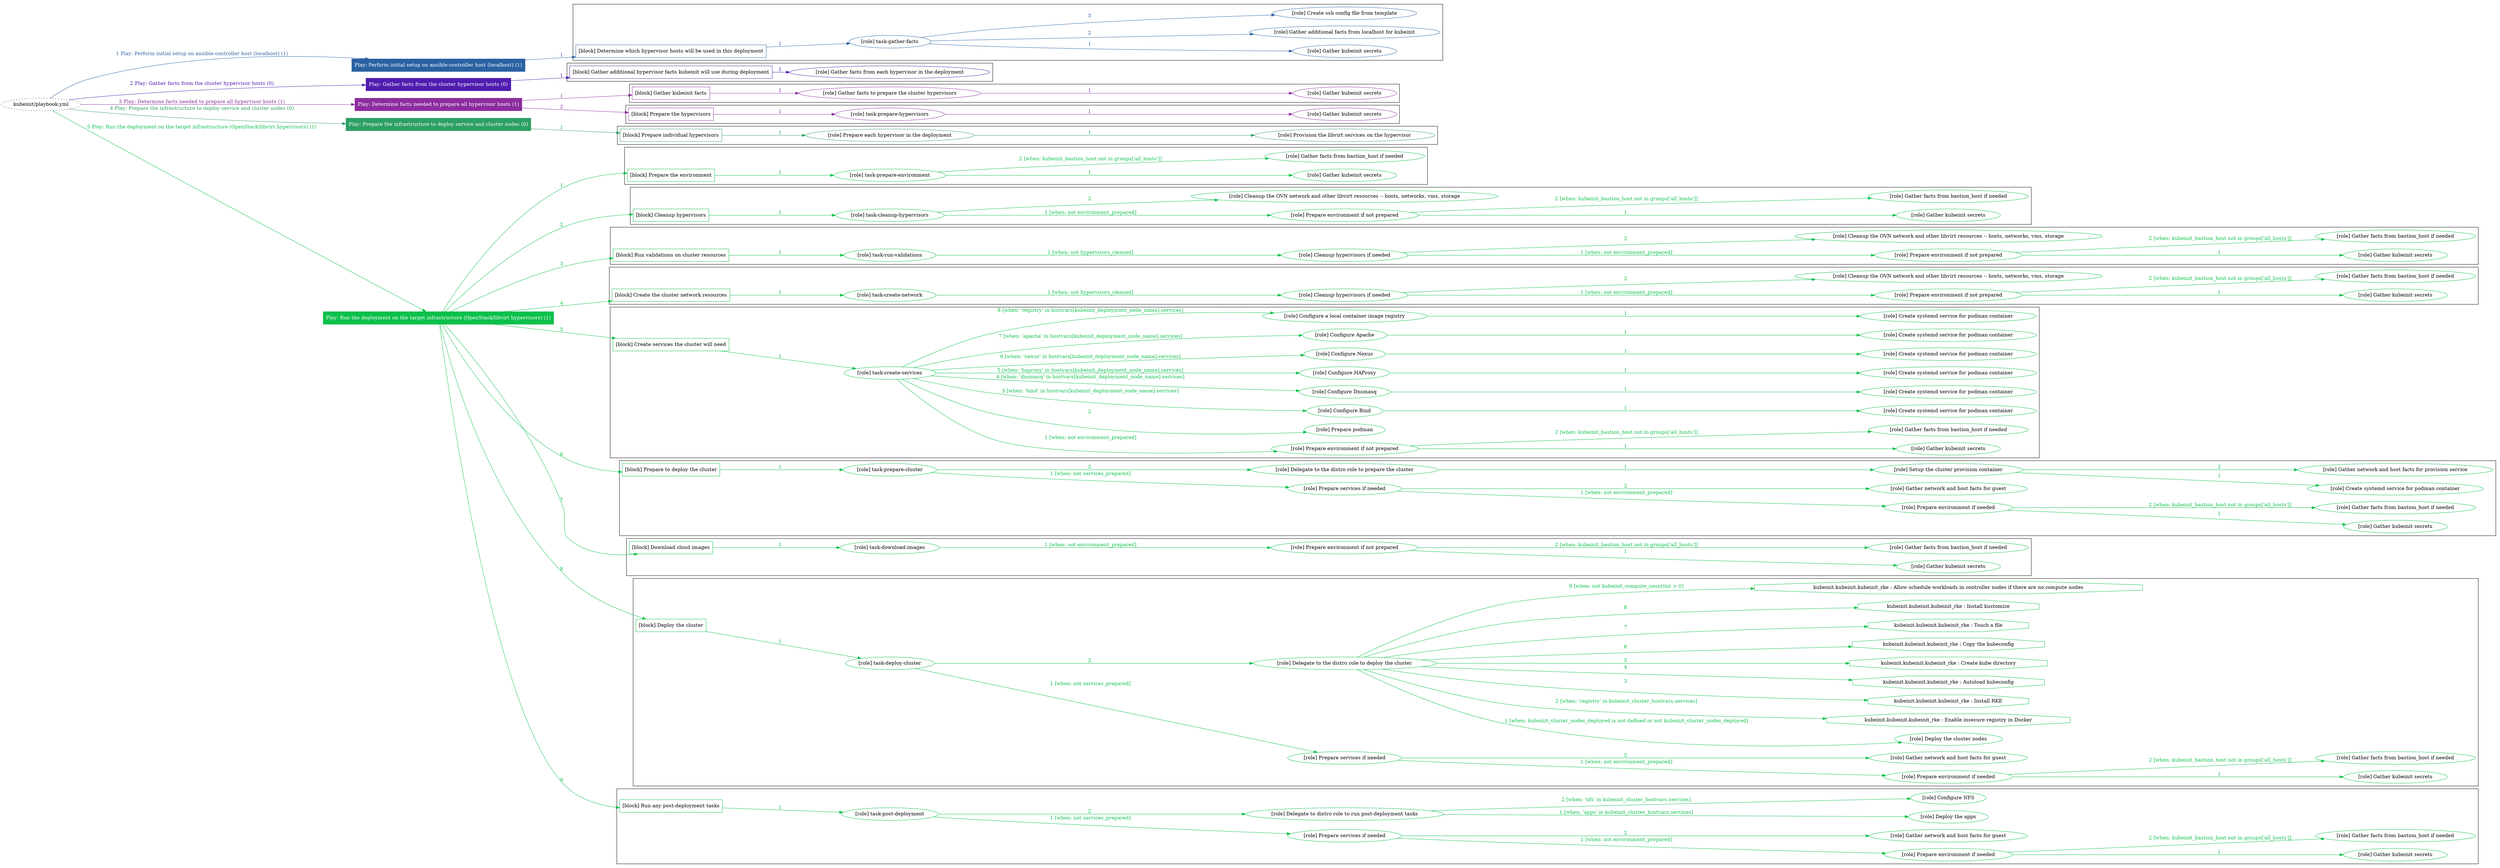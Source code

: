 digraph {
	graph [concentrate=true ordering=in rankdir=LR ratio=fill]
	edge [esep=5 sep=10]
	"kubeinit/playbook.yml" [URL="/home/runner/work/kubeinit/kubeinit/kubeinit/playbook.yml" id=playbook_580714ff style=dotted]
	"kubeinit/playbook.yml" -> play_2131edae [label="1 Play: Perform initial setup on ansible-controller host (localhost) (1)" color="#2a61a2" fontcolor="#2a61a2" id=edge_play_2131edae labeltooltip="1 Play: Perform initial setup on ansible-controller host (localhost) (1)" tooltip="1 Play: Perform initial setup on ansible-controller host (localhost) (1)"]
	subgraph "Play: Perform initial setup on ansible-controller host (localhost) (1)" {
		play_2131edae [label="Play: Perform initial setup on ansible-controller host (localhost) (1)" URL="/home/runner/work/kubeinit/kubeinit/kubeinit/playbook.yml" color="#2a61a2" fontcolor="#ffffff" id=play_2131edae shape=box style=filled tooltip=localhost]
		play_2131edae -> block_524278af [label=1 color="#2a61a2" fontcolor="#2a61a2" id=edge_block_524278af labeltooltip=1 tooltip=1]
		subgraph cluster_block_524278af {
			block_524278af [label="[block] Determine which hypervisor hosts will be used in this deployment" URL="/home/runner/work/kubeinit/kubeinit/kubeinit/playbook.yml" color="#2a61a2" id=block_524278af labeltooltip="Determine which hypervisor hosts will be used in this deployment" shape=box tooltip="Determine which hypervisor hosts will be used in this deployment"]
			block_524278af -> role_98d956e7 [label="1 " color="#2a61a2" fontcolor="#2a61a2" id=edge_role_98d956e7 labeltooltip="1 " tooltip="1 "]
			subgraph "task-gather-facts" {
				role_98d956e7 [label="[role] task-gather-facts" URL="/home/runner/work/kubeinit/kubeinit/kubeinit/playbook.yml" color="#2a61a2" id=role_98d956e7 tooltip="task-gather-facts"]
				role_98d956e7 -> role_c5214b48 [label="1 " color="#2a61a2" fontcolor="#2a61a2" id=edge_role_c5214b48 labeltooltip="1 " tooltip="1 "]
				subgraph "Gather kubeinit secrets" {
					role_c5214b48 [label="[role] Gather kubeinit secrets" URL="/home/runner/.ansible/collections/ansible_collections/kubeinit/kubeinit/roles/kubeinit_prepare/tasks/build_hypervisors_group.yml" color="#2a61a2" id=role_c5214b48 tooltip="Gather kubeinit secrets"]
				}
				role_98d956e7 -> role_f65c37a0 [label="2 " color="#2a61a2" fontcolor="#2a61a2" id=edge_role_f65c37a0 labeltooltip="2 " tooltip="2 "]
				subgraph "Gather additional facts from localhost for kubeinit" {
					role_f65c37a0 [label="[role] Gather additional facts from localhost for kubeinit" URL="/home/runner/.ansible/collections/ansible_collections/kubeinit/kubeinit/roles/kubeinit_prepare/tasks/build_hypervisors_group.yml" color="#2a61a2" id=role_f65c37a0 tooltip="Gather additional facts from localhost for kubeinit"]
				}
				role_98d956e7 -> role_894dfb63 [label="3 " color="#2a61a2" fontcolor="#2a61a2" id=edge_role_894dfb63 labeltooltip="3 " tooltip="3 "]
				subgraph "Create ssh config file from template" {
					role_894dfb63 [label="[role] Create ssh config file from template" URL="/home/runner/.ansible/collections/ansible_collections/kubeinit/kubeinit/roles/kubeinit_prepare/tasks/build_hypervisors_group.yml" color="#2a61a2" id=role_894dfb63 tooltip="Create ssh config file from template"]
				}
			}
		}
	}
	"kubeinit/playbook.yml" -> play_a27fa91d [label="2 Play: Gather facts from the cluster hypervisor hosts (0)" color="#4f1cb0" fontcolor="#4f1cb0" id=edge_play_a27fa91d labeltooltip="2 Play: Gather facts from the cluster hypervisor hosts (0)" tooltip="2 Play: Gather facts from the cluster hypervisor hosts (0)"]
	subgraph "Play: Gather facts from the cluster hypervisor hosts (0)" {
		play_a27fa91d [label="Play: Gather facts from the cluster hypervisor hosts (0)" URL="/home/runner/work/kubeinit/kubeinit/kubeinit/playbook.yml" color="#4f1cb0" fontcolor="#ffffff" id=play_a27fa91d shape=box style=filled tooltip="Play: Gather facts from the cluster hypervisor hosts (0)"]
		play_a27fa91d -> block_d4943483 [label=1 color="#4f1cb0" fontcolor="#4f1cb0" id=edge_block_d4943483 labeltooltip=1 tooltip=1]
		subgraph cluster_block_d4943483 {
			block_d4943483 [label="[block] Gather additional hypervisor facts kubeinit will use during deployment" URL="/home/runner/work/kubeinit/kubeinit/kubeinit/playbook.yml" color="#4f1cb0" id=block_d4943483 labeltooltip="Gather additional hypervisor facts kubeinit will use during deployment" shape=box tooltip="Gather additional hypervisor facts kubeinit will use during deployment"]
			block_d4943483 -> role_b5863803 [label="1 " color="#4f1cb0" fontcolor="#4f1cb0" id=edge_role_b5863803 labeltooltip="1 " tooltip="1 "]
			subgraph "Gather facts from each hypervisor in the deployment" {
				role_b5863803 [label="[role] Gather facts from each hypervisor in the deployment" URL="/home/runner/work/kubeinit/kubeinit/kubeinit/playbook.yml" color="#4f1cb0" id=role_b5863803 tooltip="Gather facts from each hypervisor in the deployment"]
			}
		}
	}
	"kubeinit/playbook.yml" -> play_b300adf3 [label="3 Play: Determine facts needed to prepare all hypervisor hosts (1)" color="#8c2d9f" fontcolor="#8c2d9f" id=edge_play_b300adf3 labeltooltip="3 Play: Determine facts needed to prepare all hypervisor hosts (1)" tooltip="3 Play: Determine facts needed to prepare all hypervisor hosts (1)"]
	subgraph "Play: Determine facts needed to prepare all hypervisor hosts (1)" {
		play_b300adf3 [label="Play: Determine facts needed to prepare all hypervisor hosts (1)" URL="/home/runner/work/kubeinit/kubeinit/kubeinit/playbook.yml" color="#8c2d9f" fontcolor="#ffffff" id=play_b300adf3 shape=box style=filled tooltip=localhost]
		play_b300adf3 -> block_90844f91 [label=1 color="#8c2d9f" fontcolor="#8c2d9f" id=edge_block_90844f91 labeltooltip=1 tooltip=1]
		subgraph cluster_block_90844f91 {
			block_90844f91 [label="[block] Gather kubeinit facts" URL="/home/runner/work/kubeinit/kubeinit/kubeinit/playbook.yml" color="#8c2d9f" id=block_90844f91 labeltooltip="Gather kubeinit facts" shape=box tooltip="Gather kubeinit facts"]
			block_90844f91 -> role_7bd4c366 [label="1 " color="#8c2d9f" fontcolor="#8c2d9f" id=edge_role_7bd4c366 labeltooltip="1 " tooltip="1 "]
			subgraph "Gather facts to prepare the cluster hypervisors" {
				role_7bd4c366 [label="[role] Gather facts to prepare the cluster hypervisors" URL="/home/runner/work/kubeinit/kubeinit/kubeinit/playbook.yml" color="#8c2d9f" id=role_7bd4c366 tooltip="Gather facts to prepare the cluster hypervisors"]
				role_7bd4c366 -> role_cee97e4e [label="1 " color="#8c2d9f" fontcolor="#8c2d9f" id=edge_role_cee97e4e labeltooltip="1 " tooltip="1 "]
				subgraph "Gather kubeinit secrets" {
					role_cee97e4e [label="[role] Gather kubeinit secrets" URL="/home/runner/.ansible/collections/ansible_collections/kubeinit/kubeinit/roles/kubeinit_prepare/tasks/gather_kubeinit_facts.yml" color="#8c2d9f" id=role_cee97e4e tooltip="Gather kubeinit secrets"]
				}
			}
		}
		play_b300adf3 -> block_e4b188c9 [label=2 color="#8c2d9f" fontcolor="#8c2d9f" id=edge_block_e4b188c9 labeltooltip=2 tooltip=2]
		subgraph cluster_block_e4b188c9 {
			block_e4b188c9 [label="[block] Prepare the hypervisors" URL="/home/runner/work/kubeinit/kubeinit/kubeinit/playbook.yml" color="#8c2d9f" id=block_e4b188c9 labeltooltip="Prepare the hypervisors" shape=box tooltip="Prepare the hypervisors"]
			block_e4b188c9 -> role_062d67d3 [label="1 " color="#8c2d9f" fontcolor="#8c2d9f" id=edge_role_062d67d3 labeltooltip="1 " tooltip="1 "]
			subgraph "task-prepare-hypervisors" {
				role_062d67d3 [label="[role] task-prepare-hypervisors" URL="/home/runner/work/kubeinit/kubeinit/kubeinit/playbook.yml" color="#8c2d9f" id=role_062d67d3 tooltip="task-prepare-hypervisors"]
				role_062d67d3 -> role_3f1d872f [label="1 " color="#8c2d9f" fontcolor="#8c2d9f" id=edge_role_3f1d872f labeltooltip="1 " tooltip="1 "]
				subgraph "Gather kubeinit secrets" {
					role_3f1d872f [label="[role] Gather kubeinit secrets" URL="/home/runner/.ansible/collections/ansible_collections/kubeinit/kubeinit/roles/kubeinit_prepare/tasks/gather_kubeinit_facts.yml" color="#8c2d9f" id=role_3f1d872f tooltip="Gather kubeinit secrets"]
				}
			}
		}
	}
	"kubeinit/playbook.yml" -> play_a197ba9e [label="4 Play: Prepare the infrastructure to deploy service and cluster nodes (0)" color="#2d9f65" fontcolor="#2d9f65" id=edge_play_a197ba9e labeltooltip="4 Play: Prepare the infrastructure to deploy service and cluster nodes (0)" tooltip="4 Play: Prepare the infrastructure to deploy service and cluster nodes (0)"]
	subgraph "Play: Prepare the infrastructure to deploy service and cluster nodes (0)" {
		play_a197ba9e [label="Play: Prepare the infrastructure to deploy service and cluster nodes (0)" URL="/home/runner/work/kubeinit/kubeinit/kubeinit/playbook.yml" color="#2d9f65" fontcolor="#ffffff" id=play_a197ba9e shape=box style=filled tooltip="Play: Prepare the infrastructure to deploy service and cluster nodes (0)"]
		play_a197ba9e -> block_1fd2b90b [label=1 color="#2d9f65" fontcolor="#2d9f65" id=edge_block_1fd2b90b labeltooltip=1 tooltip=1]
		subgraph cluster_block_1fd2b90b {
			block_1fd2b90b [label="[block] Prepare individual hypervisors" URL="/home/runner/work/kubeinit/kubeinit/kubeinit/playbook.yml" color="#2d9f65" id=block_1fd2b90b labeltooltip="Prepare individual hypervisors" shape=box tooltip="Prepare individual hypervisors"]
			block_1fd2b90b -> role_e323b786 [label="1 " color="#2d9f65" fontcolor="#2d9f65" id=edge_role_e323b786 labeltooltip="1 " tooltip="1 "]
			subgraph "Prepare each hypervisor in the deployment" {
				role_e323b786 [label="[role] Prepare each hypervisor in the deployment" URL="/home/runner/work/kubeinit/kubeinit/kubeinit/playbook.yml" color="#2d9f65" id=role_e323b786 tooltip="Prepare each hypervisor in the deployment"]
				role_e323b786 -> role_ff89f43c [label="1 " color="#2d9f65" fontcolor="#2d9f65" id=edge_role_ff89f43c labeltooltip="1 " tooltip="1 "]
				subgraph "Provision the libvirt services on the hypervisor" {
					role_ff89f43c [label="[role] Provision the libvirt services on the hypervisor" URL="/home/runner/.ansible/collections/ansible_collections/kubeinit/kubeinit/roles/kubeinit_prepare/tasks/prepare_hypervisor.yml" color="#2d9f65" id=role_ff89f43c tooltip="Provision the libvirt services on the hypervisor"]
				}
			}
		}
	}
	"kubeinit/playbook.yml" -> play_9f1c773a [label="5 Play: Run the deployment on the target infrastructure (OpenStack/libvirt hypervisors) (1)" color="#0cc04b" fontcolor="#0cc04b" id=edge_play_9f1c773a labeltooltip="5 Play: Run the deployment on the target infrastructure (OpenStack/libvirt hypervisors) (1)" tooltip="5 Play: Run the deployment on the target infrastructure (OpenStack/libvirt hypervisors) (1)"]
	subgraph "Play: Run the deployment on the target infrastructure (OpenStack/libvirt hypervisors) (1)" {
		play_9f1c773a [label="Play: Run the deployment on the target infrastructure (OpenStack/libvirt hypervisors) (1)" URL="/home/runner/work/kubeinit/kubeinit/kubeinit/playbook.yml" color="#0cc04b" fontcolor="#ffffff" id=play_9f1c773a shape=box style=filled tooltip=localhost]
		play_9f1c773a -> block_8b4f8d04 [label=1 color="#0cc04b" fontcolor="#0cc04b" id=edge_block_8b4f8d04 labeltooltip=1 tooltip=1]
		subgraph cluster_block_8b4f8d04 {
			block_8b4f8d04 [label="[block] Prepare the environment" URL="/home/runner/work/kubeinit/kubeinit/kubeinit/playbook.yml" color="#0cc04b" id=block_8b4f8d04 labeltooltip="Prepare the environment" shape=box tooltip="Prepare the environment"]
			block_8b4f8d04 -> role_6588d30e [label="1 " color="#0cc04b" fontcolor="#0cc04b" id=edge_role_6588d30e labeltooltip="1 " tooltip="1 "]
			subgraph "task-prepare-environment" {
				role_6588d30e [label="[role] task-prepare-environment" URL="/home/runner/work/kubeinit/kubeinit/kubeinit/playbook.yml" color="#0cc04b" id=role_6588d30e tooltip="task-prepare-environment"]
				role_6588d30e -> role_1d4ead82 [label="1 " color="#0cc04b" fontcolor="#0cc04b" id=edge_role_1d4ead82 labeltooltip="1 " tooltip="1 "]
				subgraph "Gather kubeinit secrets" {
					role_1d4ead82 [label="[role] Gather kubeinit secrets" URL="/home/runner/.ansible/collections/ansible_collections/kubeinit/kubeinit/roles/kubeinit_prepare/tasks/gather_kubeinit_facts.yml" color="#0cc04b" id=role_1d4ead82 tooltip="Gather kubeinit secrets"]
				}
				role_6588d30e -> role_f452d690 [label="2 [when: kubeinit_bastion_host not in groups['all_hosts']]" color="#0cc04b" fontcolor="#0cc04b" id=edge_role_f452d690 labeltooltip="2 [when: kubeinit_bastion_host not in groups['all_hosts']]" tooltip="2 [when: kubeinit_bastion_host not in groups['all_hosts']]"]
				subgraph "Gather facts from bastion_host if needed" {
					role_f452d690 [label="[role] Gather facts from bastion_host if needed" URL="/home/runner/.ansible/collections/ansible_collections/kubeinit/kubeinit/roles/kubeinit_prepare/tasks/main.yml" color="#0cc04b" id=role_f452d690 tooltip="Gather facts from bastion_host if needed"]
				}
			}
		}
		play_9f1c773a -> block_1eebd03d [label=2 color="#0cc04b" fontcolor="#0cc04b" id=edge_block_1eebd03d labeltooltip=2 tooltip=2]
		subgraph cluster_block_1eebd03d {
			block_1eebd03d [label="[block] Cleanup hypervisors" URL="/home/runner/work/kubeinit/kubeinit/kubeinit/playbook.yml" color="#0cc04b" id=block_1eebd03d labeltooltip="Cleanup hypervisors" shape=box tooltip="Cleanup hypervisors"]
			block_1eebd03d -> role_ea92c561 [label="1 " color="#0cc04b" fontcolor="#0cc04b" id=edge_role_ea92c561 labeltooltip="1 " tooltip="1 "]
			subgraph "task-cleanup-hypervisors" {
				role_ea92c561 [label="[role] task-cleanup-hypervisors" URL="/home/runner/work/kubeinit/kubeinit/kubeinit/playbook.yml" color="#0cc04b" id=role_ea92c561 tooltip="task-cleanup-hypervisors"]
				role_ea92c561 -> role_505b1e59 [label="1 [when: not environment_prepared]" color="#0cc04b" fontcolor="#0cc04b" id=edge_role_505b1e59 labeltooltip="1 [when: not environment_prepared]" tooltip="1 [when: not environment_prepared]"]
				subgraph "Prepare environment if not prepared" {
					role_505b1e59 [label="[role] Prepare environment if not prepared" URL="/home/runner/.ansible/collections/ansible_collections/kubeinit/kubeinit/roles/kubeinit_libvirt/tasks/cleanup_hypervisors.yml" color="#0cc04b" id=role_505b1e59 tooltip="Prepare environment if not prepared"]
					role_505b1e59 -> role_2ac67d95 [label="1 " color="#0cc04b" fontcolor="#0cc04b" id=edge_role_2ac67d95 labeltooltip="1 " tooltip="1 "]
					subgraph "Gather kubeinit secrets" {
						role_2ac67d95 [label="[role] Gather kubeinit secrets" URL="/home/runner/.ansible/collections/ansible_collections/kubeinit/kubeinit/roles/kubeinit_prepare/tasks/gather_kubeinit_facts.yml" color="#0cc04b" id=role_2ac67d95 tooltip="Gather kubeinit secrets"]
					}
					role_505b1e59 -> role_e3ab605e [label="2 [when: kubeinit_bastion_host not in groups['all_hosts']]" color="#0cc04b" fontcolor="#0cc04b" id=edge_role_e3ab605e labeltooltip="2 [when: kubeinit_bastion_host not in groups['all_hosts']]" tooltip="2 [when: kubeinit_bastion_host not in groups['all_hosts']]"]
					subgraph "Gather facts from bastion_host if needed" {
						role_e3ab605e [label="[role] Gather facts from bastion_host if needed" URL="/home/runner/.ansible/collections/ansible_collections/kubeinit/kubeinit/roles/kubeinit_prepare/tasks/main.yml" color="#0cc04b" id=role_e3ab605e tooltip="Gather facts from bastion_host if needed"]
					}
				}
				role_ea92c561 -> role_bc40fa3b [label="2 " color="#0cc04b" fontcolor="#0cc04b" id=edge_role_bc40fa3b labeltooltip="2 " tooltip="2 "]
				subgraph "Cleanup the OVN network and other libvirt resources -- hosts, networks, vms, storage" {
					role_bc40fa3b [label="[role] Cleanup the OVN network and other libvirt resources -- hosts, networks, vms, storage" URL="/home/runner/.ansible/collections/ansible_collections/kubeinit/kubeinit/roles/kubeinit_libvirt/tasks/cleanup_hypervisors.yml" color="#0cc04b" id=role_bc40fa3b tooltip="Cleanup the OVN network and other libvirt resources -- hosts, networks, vms, storage"]
				}
			}
		}
		play_9f1c773a -> block_6ba6f543 [label=3 color="#0cc04b" fontcolor="#0cc04b" id=edge_block_6ba6f543 labeltooltip=3 tooltip=3]
		subgraph cluster_block_6ba6f543 {
			block_6ba6f543 [label="[block] Run validations on cluster resources" URL="/home/runner/work/kubeinit/kubeinit/kubeinit/playbook.yml" color="#0cc04b" id=block_6ba6f543 labeltooltip="Run validations on cluster resources" shape=box tooltip="Run validations on cluster resources"]
			block_6ba6f543 -> role_c2b302bc [label="1 " color="#0cc04b" fontcolor="#0cc04b" id=edge_role_c2b302bc labeltooltip="1 " tooltip="1 "]
			subgraph "task-run-validations" {
				role_c2b302bc [label="[role] task-run-validations" URL="/home/runner/work/kubeinit/kubeinit/kubeinit/playbook.yml" color="#0cc04b" id=role_c2b302bc tooltip="task-run-validations"]
				role_c2b302bc -> role_82c0d836 [label="1 [when: not hypervisors_cleaned]" color="#0cc04b" fontcolor="#0cc04b" id=edge_role_82c0d836 labeltooltip="1 [when: not hypervisors_cleaned]" tooltip="1 [when: not hypervisors_cleaned]"]
				subgraph "Cleanup hypervisors if needed" {
					role_82c0d836 [label="[role] Cleanup hypervisors if needed" URL="/home/runner/.ansible/collections/ansible_collections/kubeinit/kubeinit/roles/kubeinit_validations/tasks/main.yml" color="#0cc04b" id=role_82c0d836 tooltip="Cleanup hypervisors if needed"]
					role_82c0d836 -> role_ba88bc55 [label="1 [when: not environment_prepared]" color="#0cc04b" fontcolor="#0cc04b" id=edge_role_ba88bc55 labeltooltip="1 [when: not environment_prepared]" tooltip="1 [when: not environment_prepared]"]
					subgraph "Prepare environment if not prepared" {
						role_ba88bc55 [label="[role] Prepare environment if not prepared" URL="/home/runner/.ansible/collections/ansible_collections/kubeinit/kubeinit/roles/kubeinit_libvirt/tasks/cleanup_hypervisors.yml" color="#0cc04b" id=role_ba88bc55 tooltip="Prepare environment if not prepared"]
						role_ba88bc55 -> role_2a0f95d2 [label="1 " color="#0cc04b" fontcolor="#0cc04b" id=edge_role_2a0f95d2 labeltooltip="1 " tooltip="1 "]
						subgraph "Gather kubeinit secrets" {
							role_2a0f95d2 [label="[role] Gather kubeinit secrets" URL="/home/runner/.ansible/collections/ansible_collections/kubeinit/kubeinit/roles/kubeinit_prepare/tasks/gather_kubeinit_facts.yml" color="#0cc04b" id=role_2a0f95d2 tooltip="Gather kubeinit secrets"]
						}
						role_ba88bc55 -> role_8c1e3d1c [label="2 [when: kubeinit_bastion_host not in groups['all_hosts']]" color="#0cc04b" fontcolor="#0cc04b" id=edge_role_8c1e3d1c labeltooltip="2 [when: kubeinit_bastion_host not in groups['all_hosts']]" tooltip="2 [when: kubeinit_bastion_host not in groups['all_hosts']]"]
						subgraph "Gather facts from bastion_host if needed" {
							role_8c1e3d1c [label="[role] Gather facts from bastion_host if needed" URL="/home/runner/.ansible/collections/ansible_collections/kubeinit/kubeinit/roles/kubeinit_prepare/tasks/main.yml" color="#0cc04b" id=role_8c1e3d1c tooltip="Gather facts from bastion_host if needed"]
						}
					}
					role_82c0d836 -> role_8cd723ac [label="2 " color="#0cc04b" fontcolor="#0cc04b" id=edge_role_8cd723ac labeltooltip="2 " tooltip="2 "]
					subgraph "Cleanup the OVN network and other libvirt resources -- hosts, networks, vms, storage" {
						role_8cd723ac [label="[role] Cleanup the OVN network and other libvirt resources -- hosts, networks, vms, storage" URL="/home/runner/.ansible/collections/ansible_collections/kubeinit/kubeinit/roles/kubeinit_libvirt/tasks/cleanup_hypervisors.yml" color="#0cc04b" id=role_8cd723ac tooltip="Cleanup the OVN network and other libvirt resources -- hosts, networks, vms, storage"]
					}
				}
			}
		}
		play_9f1c773a -> block_91b6b9cd [label=4 color="#0cc04b" fontcolor="#0cc04b" id=edge_block_91b6b9cd labeltooltip=4 tooltip=4]
		subgraph cluster_block_91b6b9cd {
			block_91b6b9cd [label="[block] Create the cluster network resources" URL="/home/runner/work/kubeinit/kubeinit/kubeinit/playbook.yml" color="#0cc04b" id=block_91b6b9cd labeltooltip="Create the cluster network resources" shape=box tooltip="Create the cluster network resources"]
			block_91b6b9cd -> role_8cb7edf4 [label="1 " color="#0cc04b" fontcolor="#0cc04b" id=edge_role_8cb7edf4 labeltooltip="1 " tooltip="1 "]
			subgraph "task-create-network" {
				role_8cb7edf4 [label="[role] task-create-network" URL="/home/runner/work/kubeinit/kubeinit/kubeinit/playbook.yml" color="#0cc04b" id=role_8cb7edf4 tooltip="task-create-network"]
				role_8cb7edf4 -> role_4d97fbe4 [label="1 [when: not hypervisors_cleaned]" color="#0cc04b" fontcolor="#0cc04b" id=edge_role_4d97fbe4 labeltooltip="1 [when: not hypervisors_cleaned]" tooltip="1 [when: not hypervisors_cleaned]"]
				subgraph "Cleanup hypervisors if needed" {
					role_4d97fbe4 [label="[role] Cleanup hypervisors if needed" URL="/home/runner/.ansible/collections/ansible_collections/kubeinit/kubeinit/roles/kubeinit_libvirt/tasks/create_network.yml" color="#0cc04b" id=role_4d97fbe4 tooltip="Cleanup hypervisors if needed"]
					role_4d97fbe4 -> role_f0ff8a17 [label="1 [when: not environment_prepared]" color="#0cc04b" fontcolor="#0cc04b" id=edge_role_f0ff8a17 labeltooltip="1 [when: not environment_prepared]" tooltip="1 [when: not environment_prepared]"]
					subgraph "Prepare environment if not prepared" {
						role_f0ff8a17 [label="[role] Prepare environment if not prepared" URL="/home/runner/.ansible/collections/ansible_collections/kubeinit/kubeinit/roles/kubeinit_libvirt/tasks/cleanup_hypervisors.yml" color="#0cc04b" id=role_f0ff8a17 tooltip="Prepare environment if not prepared"]
						role_f0ff8a17 -> role_d1447d18 [label="1 " color="#0cc04b" fontcolor="#0cc04b" id=edge_role_d1447d18 labeltooltip="1 " tooltip="1 "]
						subgraph "Gather kubeinit secrets" {
							role_d1447d18 [label="[role] Gather kubeinit secrets" URL="/home/runner/.ansible/collections/ansible_collections/kubeinit/kubeinit/roles/kubeinit_prepare/tasks/gather_kubeinit_facts.yml" color="#0cc04b" id=role_d1447d18 tooltip="Gather kubeinit secrets"]
						}
						role_f0ff8a17 -> role_2def387e [label="2 [when: kubeinit_bastion_host not in groups['all_hosts']]" color="#0cc04b" fontcolor="#0cc04b" id=edge_role_2def387e labeltooltip="2 [when: kubeinit_bastion_host not in groups['all_hosts']]" tooltip="2 [when: kubeinit_bastion_host not in groups['all_hosts']]"]
						subgraph "Gather facts from bastion_host if needed" {
							role_2def387e [label="[role] Gather facts from bastion_host if needed" URL="/home/runner/.ansible/collections/ansible_collections/kubeinit/kubeinit/roles/kubeinit_prepare/tasks/main.yml" color="#0cc04b" id=role_2def387e tooltip="Gather facts from bastion_host if needed"]
						}
					}
					role_4d97fbe4 -> role_af09b81f [label="2 " color="#0cc04b" fontcolor="#0cc04b" id=edge_role_af09b81f labeltooltip="2 " tooltip="2 "]
					subgraph "Cleanup the OVN network and other libvirt resources -- hosts, networks, vms, storage" {
						role_af09b81f [label="[role] Cleanup the OVN network and other libvirt resources -- hosts, networks, vms, storage" URL="/home/runner/.ansible/collections/ansible_collections/kubeinit/kubeinit/roles/kubeinit_libvirt/tasks/cleanup_hypervisors.yml" color="#0cc04b" id=role_af09b81f tooltip="Cleanup the OVN network and other libvirt resources -- hosts, networks, vms, storage"]
					}
				}
			}
		}
		play_9f1c773a -> block_85621d53 [label=5 color="#0cc04b" fontcolor="#0cc04b" id=edge_block_85621d53 labeltooltip=5 tooltip=5]
		subgraph cluster_block_85621d53 {
			block_85621d53 [label="[block] Create services the cluster will need" URL="/home/runner/work/kubeinit/kubeinit/kubeinit/playbook.yml" color="#0cc04b" id=block_85621d53 labeltooltip="Create services the cluster will need" shape=box tooltip="Create services the cluster will need"]
			block_85621d53 -> role_b0ae15dd [label="1 " color="#0cc04b" fontcolor="#0cc04b" id=edge_role_b0ae15dd labeltooltip="1 " tooltip="1 "]
			subgraph "task-create-services" {
				role_b0ae15dd [label="[role] task-create-services" URL="/home/runner/work/kubeinit/kubeinit/kubeinit/playbook.yml" color="#0cc04b" id=role_b0ae15dd tooltip="task-create-services"]
				role_b0ae15dd -> role_9dc5e8f7 [label="1 [when: not environment_prepared]" color="#0cc04b" fontcolor="#0cc04b" id=edge_role_9dc5e8f7 labeltooltip="1 [when: not environment_prepared]" tooltip="1 [when: not environment_prepared]"]
				subgraph "Prepare environment if not prepared" {
					role_9dc5e8f7 [label="[role] Prepare environment if not prepared" URL="/home/runner/.ansible/collections/ansible_collections/kubeinit/kubeinit/roles/kubeinit_services/tasks/main.yml" color="#0cc04b" id=role_9dc5e8f7 tooltip="Prepare environment if not prepared"]
					role_9dc5e8f7 -> role_a1907ab2 [label="1 " color="#0cc04b" fontcolor="#0cc04b" id=edge_role_a1907ab2 labeltooltip="1 " tooltip="1 "]
					subgraph "Gather kubeinit secrets" {
						role_a1907ab2 [label="[role] Gather kubeinit secrets" URL="/home/runner/.ansible/collections/ansible_collections/kubeinit/kubeinit/roles/kubeinit_prepare/tasks/gather_kubeinit_facts.yml" color="#0cc04b" id=role_a1907ab2 tooltip="Gather kubeinit secrets"]
					}
					role_9dc5e8f7 -> role_90744a95 [label="2 [when: kubeinit_bastion_host not in groups['all_hosts']]" color="#0cc04b" fontcolor="#0cc04b" id=edge_role_90744a95 labeltooltip="2 [when: kubeinit_bastion_host not in groups['all_hosts']]" tooltip="2 [when: kubeinit_bastion_host not in groups['all_hosts']]"]
					subgraph "Gather facts from bastion_host if needed" {
						role_90744a95 [label="[role] Gather facts from bastion_host if needed" URL="/home/runner/.ansible/collections/ansible_collections/kubeinit/kubeinit/roles/kubeinit_prepare/tasks/main.yml" color="#0cc04b" id=role_90744a95 tooltip="Gather facts from bastion_host if needed"]
					}
				}
				role_b0ae15dd -> role_d9892b92 [label="2 " color="#0cc04b" fontcolor="#0cc04b" id=edge_role_d9892b92 labeltooltip="2 " tooltip="2 "]
				subgraph "Prepare podman" {
					role_d9892b92 [label="[role] Prepare podman" URL="/home/runner/.ansible/collections/ansible_collections/kubeinit/kubeinit/roles/kubeinit_services/tasks/00_create_service_pod.yml" color="#0cc04b" id=role_d9892b92 tooltip="Prepare podman"]
				}
				role_b0ae15dd -> role_10984506 [label="3 [when: 'bind' in hostvars[kubeinit_deployment_node_name].services]" color="#0cc04b" fontcolor="#0cc04b" id=edge_role_10984506 labeltooltip="3 [when: 'bind' in hostvars[kubeinit_deployment_node_name].services]" tooltip="3 [when: 'bind' in hostvars[kubeinit_deployment_node_name].services]"]
				subgraph "Configure Bind" {
					role_10984506 [label="[role] Configure Bind" URL="/home/runner/.ansible/collections/ansible_collections/kubeinit/kubeinit/roles/kubeinit_services/tasks/start_services_containers.yml" color="#0cc04b" id=role_10984506 tooltip="Configure Bind"]
					role_10984506 -> role_d031b7a9 [label="1 " color="#0cc04b" fontcolor="#0cc04b" id=edge_role_d031b7a9 labeltooltip="1 " tooltip="1 "]
					subgraph "Create systemd service for podman container" {
						role_d031b7a9 [label="[role] Create systemd service for podman container" URL="/home/runner/.ansible/collections/ansible_collections/kubeinit/kubeinit/roles/kubeinit_bind/tasks/main.yml" color="#0cc04b" id=role_d031b7a9 tooltip="Create systemd service for podman container"]
					}
				}
				role_b0ae15dd -> role_fbad7531 [label="4 [when: 'dnsmasq' in hostvars[kubeinit_deployment_node_name].services]" color="#0cc04b" fontcolor="#0cc04b" id=edge_role_fbad7531 labeltooltip="4 [when: 'dnsmasq' in hostvars[kubeinit_deployment_node_name].services]" tooltip="4 [when: 'dnsmasq' in hostvars[kubeinit_deployment_node_name].services]"]
				subgraph "Configure Dnsmasq" {
					role_fbad7531 [label="[role] Configure Dnsmasq" URL="/home/runner/.ansible/collections/ansible_collections/kubeinit/kubeinit/roles/kubeinit_services/tasks/start_services_containers.yml" color="#0cc04b" id=role_fbad7531 tooltip="Configure Dnsmasq"]
					role_fbad7531 -> role_7f7b487d [label="1 " color="#0cc04b" fontcolor="#0cc04b" id=edge_role_7f7b487d labeltooltip="1 " tooltip="1 "]
					subgraph "Create systemd service for podman container" {
						role_7f7b487d [label="[role] Create systemd service for podman container" URL="/home/runner/.ansible/collections/ansible_collections/kubeinit/kubeinit/roles/kubeinit_dnsmasq/tasks/main.yml" color="#0cc04b" id=role_7f7b487d tooltip="Create systemd service for podman container"]
					}
				}
				role_b0ae15dd -> role_d25d86cb [label="5 [when: 'haproxy' in hostvars[kubeinit_deployment_node_name].services]" color="#0cc04b" fontcolor="#0cc04b" id=edge_role_d25d86cb labeltooltip="5 [when: 'haproxy' in hostvars[kubeinit_deployment_node_name].services]" tooltip="5 [when: 'haproxy' in hostvars[kubeinit_deployment_node_name].services]"]
				subgraph "Configure HAProxy" {
					role_d25d86cb [label="[role] Configure HAProxy" URL="/home/runner/.ansible/collections/ansible_collections/kubeinit/kubeinit/roles/kubeinit_services/tasks/start_services_containers.yml" color="#0cc04b" id=role_d25d86cb tooltip="Configure HAProxy"]
					role_d25d86cb -> role_0afe7d3a [label="1 " color="#0cc04b" fontcolor="#0cc04b" id=edge_role_0afe7d3a labeltooltip="1 " tooltip="1 "]
					subgraph "Create systemd service for podman container" {
						role_0afe7d3a [label="[role] Create systemd service for podman container" URL="/home/runner/.ansible/collections/ansible_collections/kubeinit/kubeinit/roles/kubeinit_haproxy/tasks/main.yml" color="#0cc04b" id=role_0afe7d3a tooltip="Create systemd service for podman container"]
					}
				}
				role_b0ae15dd -> role_dae4f888 [label="6 [when: 'nexus' in hostvars[kubeinit_deployment_node_name].services]" color="#0cc04b" fontcolor="#0cc04b" id=edge_role_dae4f888 labeltooltip="6 [when: 'nexus' in hostvars[kubeinit_deployment_node_name].services]" tooltip="6 [when: 'nexus' in hostvars[kubeinit_deployment_node_name].services]"]
				subgraph "Configure Nexus" {
					role_dae4f888 [label="[role] Configure Nexus" URL="/home/runner/.ansible/collections/ansible_collections/kubeinit/kubeinit/roles/kubeinit_services/tasks/start_services_containers.yml" color="#0cc04b" id=role_dae4f888 tooltip="Configure Nexus"]
					role_dae4f888 -> role_6d835a4e [label="1 " color="#0cc04b" fontcolor="#0cc04b" id=edge_role_6d835a4e labeltooltip="1 " tooltip="1 "]
					subgraph "Create systemd service for podman container" {
						role_6d835a4e [label="[role] Create systemd service for podman container" URL="/home/runner/.ansible/collections/ansible_collections/kubeinit/kubeinit/roles/kubeinit_nexus/tasks/main.yml" color="#0cc04b" id=role_6d835a4e tooltip="Create systemd service for podman container"]
					}
				}
				role_b0ae15dd -> role_1fb64ea5 [label="7 [when: 'apache' in hostvars[kubeinit_deployment_node_name].services]" color="#0cc04b" fontcolor="#0cc04b" id=edge_role_1fb64ea5 labeltooltip="7 [when: 'apache' in hostvars[kubeinit_deployment_node_name].services]" tooltip="7 [when: 'apache' in hostvars[kubeinit_deployment_node_name].services]"]
				subgraph "Configure Apache" {
					role_1fb64ea5 [label="[role] Configure Apache" URL="/home/runner/.ansible/collections/ansible_collections/kubeinit/kubeinit/roles/kubeinit_services/tasks/start_services_containers.yml" color="#0cc04b" id=role_1fb64ea5 tooltip="Configure Apache"]
					role_1fb64ea5 -> role_d9cfb5f9 [label="1 " color="#0cc04b" fontcolor="#0cc04b" id=edge_role_d9cfb5f9 labeltooltip="1 " tooltip="1 "]
					subgraph "Create systemd service for podman container" {
						role_d9cfb5f9 [label="[role] Create systemd service for podman container" URL="/home/runner/.ansible/collections/ansible_collections/kubeinit/kubeinit/roles/kubeinit_apache/tasks/main.yml" color="#0cc04b" id=role_d9cfb5f9 tooltip="Create systemd service for podman container"]
					}
				}
				role_b0ae15dd -> role_50c94ac8 [label="8 [when: 'registry' in hostvars[kubeinit_deployment_node_name].services]" color="#0cc04b" fontcolor="#0cc04b" id=edge_role_50c94ac8 labeltooltip="8 [when: 'registry' in hostvars[kubeinit_deployment_node_name].services]" tooltip="8 [when: 'registry' in hostvars[kubeinit_deployment_node_name].services]"]
				subgraph "Configure a local container image registry" {
					role_50c94ac8 [label="[role] Configure a local container image registry" URL="/home/runner/.ansible/collections/ansible_collections/kubeinit/kubeinit/roles/kubeinit_services/tasks/start_services_containers.yml" color="#0cc04b" id=role_50c94ac8 tooltip="Configure a local container image registry"]
					role_50c94ac8 -> role_75aa9e8f [label="1 " color="#0cc04b" fontcolor="#0cc04b" id=edge_role_75aa9e8f labeltooltip="1 " tooltip="1 "]
					subgraph "Create systemd service for podman container" {
						role_75aa9e8f [label="[role] Create systemd service for podman container" URL="/home/runner/.ansible/collections/ansible_collections/kubeinit/kubeinit/roles/kubeinit_registry/tasks/main.yml" color="#0cc04b" id=role_75aa9e8f tooltip="Create systemd service for podman container"]
					}
				}
			}
		}
		play_9f1c773a -> block_aa52e599 [label=6 color="#0cc04b" fontcolor="#0cc04b" id=edge_block_aa52e599 labeltooltip=6 tooltip=6]
		subgraph cluster_block_aa52e599 {
			block_aa52e599 [label="[block] Prepare to deploy the cluster" URL="/home/runner/work/kubeinit/kubeinit/kubeinit/playbook.yml" color="#0cc04b" id=block_aa52e599 labeltooltip="Prepare to deploy the cluster" shape=box tooltip="Prepare to deploy the cluster"]
			block_aa52e599 -> role_69abab12 [label="1 " color="#0cc04b" fontcolor="#0cc04b" id=edge_role_69abab12 labeltooltip="1 " tooltip="1 "]
			subgraph "task-prepare-cluster" {
				role_69abab12 [label="[role] task-prepare-cluster" URL="/home/runner/work/kubeinit/kubeinit/kubeinit/playbook.yml" color="#0cc04b" id=role_69abab12 tooltip="task-prepare-cluster"]
				role_69abab12 -> role_aa07d502 [label="1 [when: not services_prepared]" color="#0cc04b" fontcolor="#0cc04b" id=edge_role_aa07d502 labeltooltip="1 [when: not services_prepared]" tooltip="1 [when: not services_prepared]"]
				subgraph "Prepare services if needed" {
					role_aa07d502 [label="[role] Prepare services if needed" URL="/home/runner/.ansible/collections/ansible_collections/kubeinit/kubeinit/roles/kubeinit_prepare/tasks/prepare_cluster.yml" color="#0cc04b" id=role_aa07d502 tooltip="Prepare services if needed"]
					role_aa07d502 -> role_a883a38c [label="1 [when: not environment_prepared]" color="#0cc04b" fontcolor="#0cc04b" id=edge_role_a883a38c labeltooltip="1 [when: not environment_prepared]" tooltip="1 [when: not environment_prepared]"]
					subgraph "Prepare environment if needed" {
						role_a883a38c [label="[role] Prepare environment if needed" URL="/home/runner/.ansible/collections/ansible_collections/kubeinit/kubeinit/roles/kubeinit_services/tasks/prepare_services.yml" color="#0cc04b" id=role_a883a38c tooltip="Prepare environment if needed"]
						role_a883a38c -> role_e80e8cdc [label="1 " color="#0cc04b" fontcolor="#0cc04b" id=edge_role_e80e8cdc labeltooltip="1 " tooltip="1 "]
						subgraph "Gather kubeinit secrets" {
							role_e80e8cdc [label="[role] Gather kubeinit secrets" URL="/home/runner/.ansible/collections/ansible_collections/kubeinit/kubeinit/roles/kubeinit_prepare/tasks/gather_kubeinit_facts.yml" color="#0cc04b" id=role_e80e8cdc tooltip="Gather kubeinit secrets"]
						}
						role_a883a38c -> role_c0fae9da [label="2 [when: kubeinit_bastion_host not in groups['all_hosts']]" color="#0cc04b" fontcolor="#0cc04b" id=edge_role_c0fae9da labeltooltip="2 [when: kubeinit_bastion_host not in groups['all_hosts']]" tooltip="2 [when: kubeinit_bastion_host not in groups['all_hosts']]"]
						subgraph "Gather facts from bastion_host if needed" {
							role_c0fae9da [label="[role] Gather facts from bastion_host if needed" URL="/home/runner/.ansible/collections/ansible_collections/kubeinit/kubeinit/roles/kubeinit_prepare/tasks/main.yml" color="#0cc04b" id=role_c0fae9da tooltip="Gather facts from bastion_host if needed"]
						}
					}
					role_aa07d502 -> role_1fd709cb [label="2 " color="#0cc04b" fontcolor="#0cc04b" id=edge_role_1fd709cb labeltooltip="2 " tooltip="2 "]
					subgraph "Gather network and host facts for guest" {
						role_1fd709cb [label="[role] Gather network and host facts for guest" URL="/home/runner/.ansible/collections/ansible_collections/kubeinit/kubeinit/roles/kubeinit_services/tasks/prepare_services.yml" color="#0cc04b" id=role_1fd709cb tooltip="Gather network and host facts for guest"]
					}
				}
				role_69abab12 -> role_9a859c63 [label="2 " color="#0cc04b" fontcolor="#0cc04b" id=edge_role_9a859c63 labeltooltip="2 " tooltip="2 "]
				subgraph "Delegate to the distro role to prepare the cluster" {
					role_9a859c63 [label="[role] Delegate to the distro role to prepare the cluster" URL="/home/runner/.ansible/collections/ansible_collections/kubeinit/kubeinit/roles/kubeinit_prepare/tasks/prepare_cluster.yml" color="#0cc04b" id=role_9a859c63 tooltip="Delegate to the distro role to prepare the cluster"]
					role_9a859c63 -> role_7a71b4bd [label="1 " color="#0cc04b" fontcolor="#0cc04b" id=edge_role_7a71b4bd labeltooltip="1 " tooltip="1 "]
					subgraph "Setup the cluster provision container" {
						role_7a71b4bd [label="[role] Setup the cluster provision container" URL="/home/runner/.ansible/collections/ansible_collections/kubeinit/kubeinit/roles/kubeinit_rke/tasks/prepare_cluster.yml" color="#0cc04b" id=role_7a71b4bd tooltip="Setup the cluster provision container"]
						role_7a71b4bd -> role_d141e691 [label="1 " color="#0cc04b" fontcolor="#0cc04b" id=edge_role_d141e691 labeltooltip="1 " tooltip="1 "]
						subgraph "Create systemd service for podman container" {
							role_d141e691 [label="[role] Create systemd service for podman container" URL="/home/runner/.ansible/collections/ansible_collections/kubeinit/kubeinit/roles/kubeinit_services/tasks/create_provision_container.yml" color="#0cc04b" id=role_d141e691 tooltip="Create systemd service for podman container"]
						}
						role_7a71b4bd -> role_eb39f771 [label="2 " color="#0cc04b" fontcolor="#0cc04b" id=edge_role_eb39f771 labeltooltip="2 " tooltip="2 "]
						subgraph "Gather network and host facts for provision service" {
							role_eb39f771 [label="[role] Gather network and host facts for provision service" URL="/home/runner/.ansible/collections/ansible_collections/kubeinit/kubeinit/roles/kubeinit_services/tasks/create_provision_container.yml" color="#0cc04b" id=role_eb39f771 tooltip="Gather network and host facts for provision service"]
						}
					}
				}
			}
		}
		play_9f1c773a -> block_e0deab35 [label=7 color="#0cc04b" fontcolor="#0cc04b" id=edge_block_e0deab35 labeltooltip=7 tooltip=7]
		subgraph cluster_block_e0deab35 {
			block_e0deab35 [label="[block] Download cloud images" URL="/home/runner/work/kubeinit/kubeinit/kubeinit/playbook.yml" color="#0cc04b" id=block_e0deab35 labeltooltip="Download cloud images" shape=box tooltip="Download cloud images"]
			block_e0deab35 -> role_c7202ce2 [label="1 " color="#0cc04b" fontcolor="#0cc04b" id=edge_role_c7202ce2 labeltooltip="1 " tooltip="1 "]
			subgraph "task-download-images" {
				role_c7202ce2 [label="[role] task-download-images" URL="/home/runner/work/kubeinit/kubeinit/kubeinit/playbook.yml" color="#0cc04b" id=role_c7202ce2 tooltip="task-download-images"]
				role_c7202ce2 -> role_c714e766 [label="1 [when: not environment_prepared]" color="#0cc04b" fontcolor="#0cc04b" id=edge_role_c714e766 labeltooltip="1 [when: not environment_prepared]" tooltip="1 [when: not environment_prepared]"]
				subgraph "Prepare environment if not prepared" {
					role_c714e766 [label="[role] Prepare environment if not prepared" URL="/home/runner/.ansible/collections/ansible_collections/kubeinit/kubeinit/roles/kubeinit_libvirt/tasks/download_cloud_images.yml" color="#0cc04b" id=role_c714e766 tooltip="Prepare environment if not prepared"]
					role_c714e766 -> role_977a27f6 [label="1 " color="#0cc04b" fontcolor="#0cc04b" id=edge_role_977a27f6 labeltooltip="1 " tooltip="1 "]
					subgraph "Gather kubeinit secrets" {
						role_977a27f6 [label="[role] Gather kubeinit secrets" URL="/home/runner/.ansible/collections/ansible_collections/kubeinit/kubeinit/roles/kubeinit_prepare/tasks/gather_kubeinit_facts.yml" color="#0cc04b" id=role_977a27f6 tooltip="Gather kubeinit secrets"]
					}
					role_c714e766 -> role_55e9e428 [label="2 [when: kubeinit_bastion_host not in groups['all_hosts']]" color="#0cc04b" fontcolor="#0cc04b" id=edge_role_55e9e428 labeltooltip="2 [when: kubeinit_bastion_host not in groups['all_hosts']]" tooltip="2 [when: kubeinit_bastion_host not in groups['all_hosts']]"]
					subgraph "Gather facts from bastion_host if needed" {
						role_55e9e428 [label="[role] Gather facts from bastion_host if needed" URL="/home/runner/.ansible/collections/ansible_collections/kubeinit/kubeinit/roles/kubeinit_prepare/tasks/main.yml" color="#0cc04b" id=role_55e9e428 tooltip="Gather facts from bastion_host if needed"]
					}
				}
			}
		}
		play_9f1c773a -> block_7766fded [label=8 color="#0cc04b" fontcolor="#0cc04b" id=edge_block_7766fded labeltooltip=8 tooltip=8]
		subgraph cluster_block_7766fded {
			block_7766fded [label="[block] Deploy the cluster" URL="/home/runner/work/kubeinit/kubeinit/kubeinit/playbook.yml" color="#0cc04b" id=block_7766fded labeltooltip="Deploy the cluster" shape=box tooltip="Deploy the cluster"]
			block_7766fded -> role_10a52e43 [label="1 " color="#0cc04b" fontcolor="#0cc04b" id=edge_role_10a52e43 labeltooltip="1 " tooltip="1 "]
			subgraph "task-deploy-cluster" {
				role_10a52e43 [label="[role] task-deploy-cluster" URL="/home/runner/work/kubeinit/kubeinit/kubeinit/playbook.yml" color="#0cc04b" id=role_10a52e43 tooltip="task-deploy-cluster"]
				role_10a52e43 -> role_9d4242a1 [label="1 [when: not services_prepared]" color="#0cc04b" fontcolor="#0cc04b" id=edge_role_9d4242a1 labeltooltip="1 [when: not services_prepared]" tooltip="1 [when: not services_prepared]"]
				subgraph "Prepare services if needed" {
					role_9d4242a1 [label="[role] Prepare services if needed" URL="/home/runner/.ansible/collections/ansible_collections/kubeinit/kubeinit/roles/kubeinit_prepare/tasks/deploy_cluster.yml" color="#0cc04b" id=role_9d4242a1 tooltip="Prepare services if needed"]
					role_9d4242a1 -> role_0ffef12f [label="1 [when: not environment_prepared]" color="#0cc04b" fontcolor="#0cc04b" id=edge_role_0ffef12f labeltooltip="1 [when: not environment_prepared]" tooltip="1 [when: not environment_prepared]"]
					subgraph "Prepare environment if needed" {
						role_0ffef12f [label="[role] Prepare environment if needed" URL="/home/runner/.ansible/collections/ansible_collections/kubeinit/kubeinit/roles/kubeinit_services/tasks/prepare_services.yml" color="#0cc04b" id=role_0ffef12f tooltip="Prepare environment if needed"]
						role_0ffef12f -> role_0eb3d17b [label="1 " color="#0cc04b" fontcolor="#0cc04b" id=edge_role_0eb3d17b labeltooltip="1 " tooltip="1 "]
						subgraph "Gather kubeinit secrets" {
							role_0eb3d17b [label="[role] Gather kubeinit secrets" URL="/home/runner/.ansible/collections/ansible_collections/kubeinit/kubeinit/roles/kubeinit_prepare/tasks/gather_kubeinit_facts.yml" color="#0cc04b" id=role_0eb3d17b tooltip="Gather kubeinit secrets"]
						}
						role_0ffef12f -> role_8626b3a5 [label="2 [when: kubeinit_bastion_host not in groups['all_hosts']]" color="#0cc04b" fontcolor="#0cc04b" id=edge_role_8626b3a5 labeltooltip="2 [when: kubeinit_bastion_host not in groups['all_hosts']]" tooltip="2 [when: kubeinit_bastion_host not in groups['all_hosts']]"]
						subgraph "Gather facts from bastion_host if needed" {
							role_8626b3a5 [label="[role] Gather facts from bastion_host if needed" URL="/home/runner/.ansible/collections/ansible_collections/kubeinit/kubeinit/roles/kubeinit_prepare/tasks/main.yml" color="#0cc04b" id=role_8626b3a5 tooltip="Gather facts from bastion_host if needed"]
						}
					}
					role_9d4242a1 -> role_0f22cfee [label="2 " color="#0cc04b" fontcolor="#0cc04b" id=edge_role_0f22cfee labeltooltip="2 " tooltip="2 "]
					subgraph "Gather network and host facts for guest" {
						role_0f22cfee [label="[role] Gather network and host facts for guest" URL="/home/runner/.ansible/collections/ansible_collections/kubeinit/kubeinit/roles/kubeinit_services/tasks/prepare_services.yml" color="#0cc04b" id=role_0f22cfee tooltip="Gather network and host facts for guest"]
					}
				}
				role_10a52e43 -> role_838b09d5 [label="2 " color="#0cc04b" fontcolor="#0cc04b" id=edge_role_838b09d5 labeltooltip="2 " tooltip="2 "]
				subgraph "Delegate to the distro role to deploy the cluster" {
					role_838b09d5 [label="[role] Delegate to the distro role to deploy the cluster" URL="/home/runner/.ansible/collections/ansible_collections/kubeinit/kubeinit/roles/kubeinit_prepare/tasks/deploy_cluster.yml" color="#0cc04b" id=role_838b09d5 tooltip="Delegate to the distro role to deploy the cluster"]
					role_838b09d5 -> role_7b76ba62 [label="1 [when: kubeinit_cluster_nodes_deployed is not defined or not kubeinit_cluster_nodes_deployed]" color="#0cc04b" fontcolor="#0cc04b" id=edge_role_7b76ba62 labeltooltip="1 [when: kubeinit_cluster_nodes_deployed is not defined or not kubeinit_cluster_nodes_deployed]" tooltip="1 [when: kubeinit_cluster_nodes_deployed is not defined or not kubeinit_cluster_nodes_deployed]"]
					subgraph "Deploy the cluster nodes" {
						role_7b76ba62 [label="[role] Deploy the cluster nodes" URL="/home/runner/.ansible/collections/ansible_collections/kubeinit/kubeinit/roles/kubeinit_rke/tasks/main.yml" color="#0cc04b" id=role_7b76ba62 tooltip="Deploy the cluster nodes"]
					}
					task_b107b38f [label="kubeinit.kubeinit.kubeinit_rke : Enable insecure registry in Docker" URL="/home/runner/.ansible/collections/ansible_collections/kubeinit/kubeinit/roles/kubeinit_rke/tasks/main.yml" color="#0cc04b" id=task_b107b38f shape=octagon tooltip="kubeinit.kubeinit.kubeinit_rke : Enable insecure registry in Docker"]
					role_838b09d5 -> task_b107b38f [label="2 [when: 'registry' in kubeinit_cluster_hostvars.services]" color="#0cc04b" fontcolor="#0cc04b" id=edge_task_b107b38f labeltooltip="2 [when: 'registry' in kubeinit_cluster_hostvars.services]" tooltip="2 [when: 'registry' in kubeinit_cluster_hostvars.services]"]
					task_2ecce4ca [label="kubeinit.kubeinit.kubeinit_rke : Install RKE" URL="/home/runner/.ansible/collections/ansible_collections/kubeinit/kubeinit/roles/kubeinit_rke/tasks/main.yml" color="#0cc04b" id=task_2ecce4ca shape=octagon tooltip="kubeinit.kubeinit.kubeinit_rke : Install RKE"]
					role_838b09d5 -> task_2ecce4ca [label="3 " color="#0cc04b" fontcolor="#0cc04b" id=edge_task_2ecce4ca labeltooltip="3 " tooltip="3 "]
					task_ad3a9288 [label="kubeinit.kubeinit.kubeinit_rke : Autoload kubeconfig" URL="/home/runner/.ansible/collections/ansible_collections/kubeinit/kubeinit/roles/kubeinit_rke/tasks/main.yml" color="#0cc04b" id=task_ad3a9288 shape=octagon tooltip="kubeinit.kubeinit.kubeinit_rke : Autoload kubeconfig"]
					role_838b09d5 -> task_ad3a9288 [label="4 " color="#0cc04b" fontcolor="#0cc04b" id=edge_task_ad3a9288 labeltooltip="4 " tooltip="4 "]
					task_501347fa [label="kubeinit.kubeinit.kubeinit_rke : Create kube directory" URL="/home/runner/.ansible/collections/ansible_collections/kubeinit/kubeinit/roles/kubeinit_rke/tasks/main.yml" color="#0cc04b" id=task_501347fa shape=octagon tooltip="kubeinit.kubeinit.kubeinit_rke : Create kube directory"]
					role_838b09d5 -> task_501347fa [label="5 " color="#0cc04b" fontcolor="#0cc04b" id=edge_task_501347fa labeltooltip="5 " tooltip="5 "]
					task_364567b7 [label="kubeinit.kubeinit.kubeinit_rke : Copy the kubeconfig" URL="/home/runner/.ansible/collections/ansible_collections/kubeinit/kubeinit/roles/kubeinit_rke/tasks/main.yml" color="#0cc04b" id=task_364567b7 shape=octagon tooltip="kubeinit.kubeinit.kubeinit_rke : Copy the kubeconfig"]
					role_838b09d5 -> task_364567b7 [label="6 " color="#0cc04b" fontcolor="#0cc04b" id=edge_task_364567b7 labeltooltip="6 " tooltip="6 "]
					task_30c6cd59 [label="kubeinit.kubeinit.kubeinit_rke : Touch a file" URL="/home/runner/.ansible/collections/ansible_collections/kubeinit/kubeinit/roles/kubeinit_rke/tasks/main.yml" color="#0cc04b" id=task_30c6cd59 shape=octagon tooltip="kubeinit.kubeinit.kubeinit_rke : Touch a file"]
					role_838b09d5 -> task_30c6cd59 [label="7 " color="#0cc04b" fontcolor="#0cc04b" id=edge_task_30c6cd59 labeltooltip="7 " tooltip="7 "]
					task_a7f78967 [label="kubeinit.kubeinit.kubeinit_rke : Install kustomize" URL="/home/runner/.ansible/collections/ansible_collections/kubeinit/kubeinit/roles/kubeinit_rke/tasks/main.yml" color="#0cc04b" id=task_a7f78967 shape=octagon tooltip="kubeinit.kubeinit.kubeinit_rke : Install kustomize"]
					role_838b09d5 -> task_a7f78967 [label="8 " color="#0cc04b" fontcolor="#0cc04b" id=edge_task_a7f78967 labeltooltip="8 " tooltip="8 "]
					task_cfc565bc [label="kubeinit.kubeinit.kubeinit_rke : Allow schedule workloads in controller nodes if there are no compute nodes" URL="/home/runner/.ansible/collections/ansible_collections/kubeinit/kubeinit/roles/kubeinit_rke/tasks/main.yml" color="#0cc04b" id=task_cfc565bc shape=octagon tooltip="kubeinit.kubeinit.kubeinit_rke : Allow schedule workloads in controller nodes if there are no compute nodes"]
					role_838b09d5 -> task_cfc565bc [label="9 [when: not kubeinit_compute_count|int > 0]" color="#0cc04b" fontcolor="#0cc04b" id=edge_task_cfc565bc labeltooltip="9 [when: not kubeinit_compute_count|int > 0]" tooltip="9 [when: not kubeinit_compute_count|int > 0]"]
				}
			}
		}
		play_9f1c773a -> block_a736bcf1 [label=9 color="#0cc04b" fontcolor="#0cc04b" id=edge_block_a736bcf1 labeltooltip=9 tooltip=9]
		subgraph cluster_block_a736bcf1 {
			block_a736bcf1 [label="[block] Run any post-deployment tasks" URL="/home/runner/work/kubeinit/kubeinit/kubeinit/playbook.yml" color="#0cc04b" id=block_a736bcf1 labeltooltip="Run any post-deployment tasks" shape=box tooltip="Run any post-deployment tasks"]
			block_a736bcf1 -> role_56a2a58d [label="1 " color="#0cc04b" fontcolor="#0cc04b" id=edge_role_56a2a58d labeltooltip="1 " tooltip="1 "]
			subgraph "task-post-deployment" {
				role_56a2a58d [label="[role] task-post-deployment" URL="/home/runner/work/kubeinit/kubeinit/kubeinit/playbook.yml" color="#0cc04b" id=role_56a2a58d tooltip="task-post-deployment"]
				role_56a2a58d -> role_2eb325f4 [label="1 [when: not services_prepared]" color="#0cc04b" fontcolor="#0cc04b" id=edge_role_2eb325f4 labeltooltip="1 [when: not services_prepared]" tooltip="1 [when: not services_prepared]"]
				subgraph "Prepare services if needed" {
					role_2eb325f4 [label="[role] Prepare services if needed" URL="/home/runner/.ansible/collections/ansible_collections/kubeinit/kubeinit/roles/kubeinit_prepare/tasks/post_deployment.yml" color="#0cc04b" id=role_2eb325f4 tooltip="Prepare services if needed"]
					role_2eb325f4 -> role_2a51a251 [label="1 [when: not environment_prepared]" color="#0cc04b" fontcolor="#0cc04b" id=edge_role_2a51a251 labeltooltip="1 [when: not environment_prepared]" tooltip="1 [when: not environment_prepared]"]
					subgraph "Prepare environment if needed" {
						role_2a51a251 [label="[role] Prepare environment if needed" URL="/home/runner/.ansible/collections/ansible_collections/kubeinit/kubeinit/roles/kubeinit_services/tasks/prepare_services.yml" color="#0cc04b" id=role_2a51a251 tooltip="Prepare environment if needed"]
						role_2a51a251 -> role_2058dad1 [label="1 " color="#0cc04b" fontcolor="#0cc04b" id=edge_role_2058dad1 labeltooltip="1 " tooltip="1 "]
						subgraph "Gather kubeinit secrets" {
							role_2058dad1 [label="[role] Gather kubeinit secrets" URL="/home/runner/.ansible/collections/ansible_collections/kubeinit/kubeinit/roles/kubeinit_prepare/tasks/gather_kubeinit_facts.yml" color="#0cc04b" id=role_2058dad1 tooltip="Gather kubeinit secrets"]
						}
						role_2a51a251 -> role_596da796 [label="2 [when: kubeinit_bastion_host not in groups['all_hosts']]" color="#0cc04b" fontcolor="#0cc04b" id=edge_role_596da796 labeltooltip="2 [when: kubeinit_bastion_host not in groups['all_hosts']]" tooltip="2 [when: kubeinit_bastion_host not in groups['all_hosts']]"]
						subgraph "Gather facts from bastion_host if needed" {
							role_596da796 [label="[role] Gather facts from bastion_host if needed" URL="/home/runner/.ansible/collections/ansible_collections/kubeinit/kubeinit/roles/kubeinit_prepare/tasks/main.yml" color="#0cc04b" id=role_596da796 tooltip="Gather facts from bastion_host if needed"]
						}
					}
					role_2eb325f4 -> role_ff95ab22 [label="2 " color="#0cc04b" fontcolor="#0cc04b" id=edge_role_ff95ab22 labeltooltip="2 " tooltip="2 "]
					subgraph "Gather network and host facts for guest" {
						role_ff95ab22 [label="[role] Gather network and host facts for guest" URL="/home/runner/.ansible/collections/ansible_collections/kubeinit/kubeinit/roles/kubeinit_services/tasks/prepare_services.yml" color="#0cc04b" id=role_ff95ab22 tooltip="Gather network and host facts for guest"]
					}
				}
				role_56a2a58d -> role_df41e315 [label="2 " color="#0cc04b" fontcolor="#0cc04b" id=edge_role_df41e315 labeltooltip="2 " tooltip="2 "]
				subgraph "Delegate to distro role to run post-deployment tasks" {
					role_df41e315 [label="[role] Delegate to distro role to run post-deployment tasks" URL="/home/runner/.ansible/collections/ansible_collections/kubeinit/kubeinit/roles/kubeinit_prepare/tasks/post_deployment.yml" color="#0cc04b" id=role_df41e315 tooltip="Delegate to distro role to run post-deployment tasks"]
					role_df41e315 -> role_7663fe8e [label="1 [when: 'apps' in kubeinit_cluster_hostvars.services]" color="#0cc04b" fontcolor="#0cc04b" id=edge_role_7663fe8e labeltooltip="1 [when: 'apps' in kubeinit_cluster_hostvars.services]" tooltip="1 [when: 'apps' in kubeinit_cluster_hostvars.services]"]
					subgraph "Deploy the apps" {
						role_7663fe8e [label="[role] Deploy the apps" URL="/home/runner/.ansible/collections/ansible_collections/kubeinit/kubeinit/roles/kubeinit_rke/tasks/post_deployment_tasks.yml" color="#0cc04b" id=role_7663fe8e tooltip="Deploy the apps"]
					}
					role_df41e315 -> role_54989529 [label="2 [when: 'nfs' in kubeinit_cluster_hostvars.services]" color="#0cc04b" fontcolor="#0cc04b" id=edge_role_54989529 labeltooltip="2 [when: 'nfs' in kubeinit_cluster_hostvars.services]" tooltip="2 [when: 'nfs' in kubeinit_cluster_hostvars.services]"]
					subgraph "Configure NFS" {
						role_54989529 [label="[role] Configure NFS" URL="/home/runner/.ansible/collections/ansible_collections/kubeinit/kubeinit/roles/kubeinit_rke/tasks/post_deployment_tasks.yml" color="#0cc04b" id=role_54989529 tooltip="Configure NFS"]
					}
				}
			}
		}
	}
}
